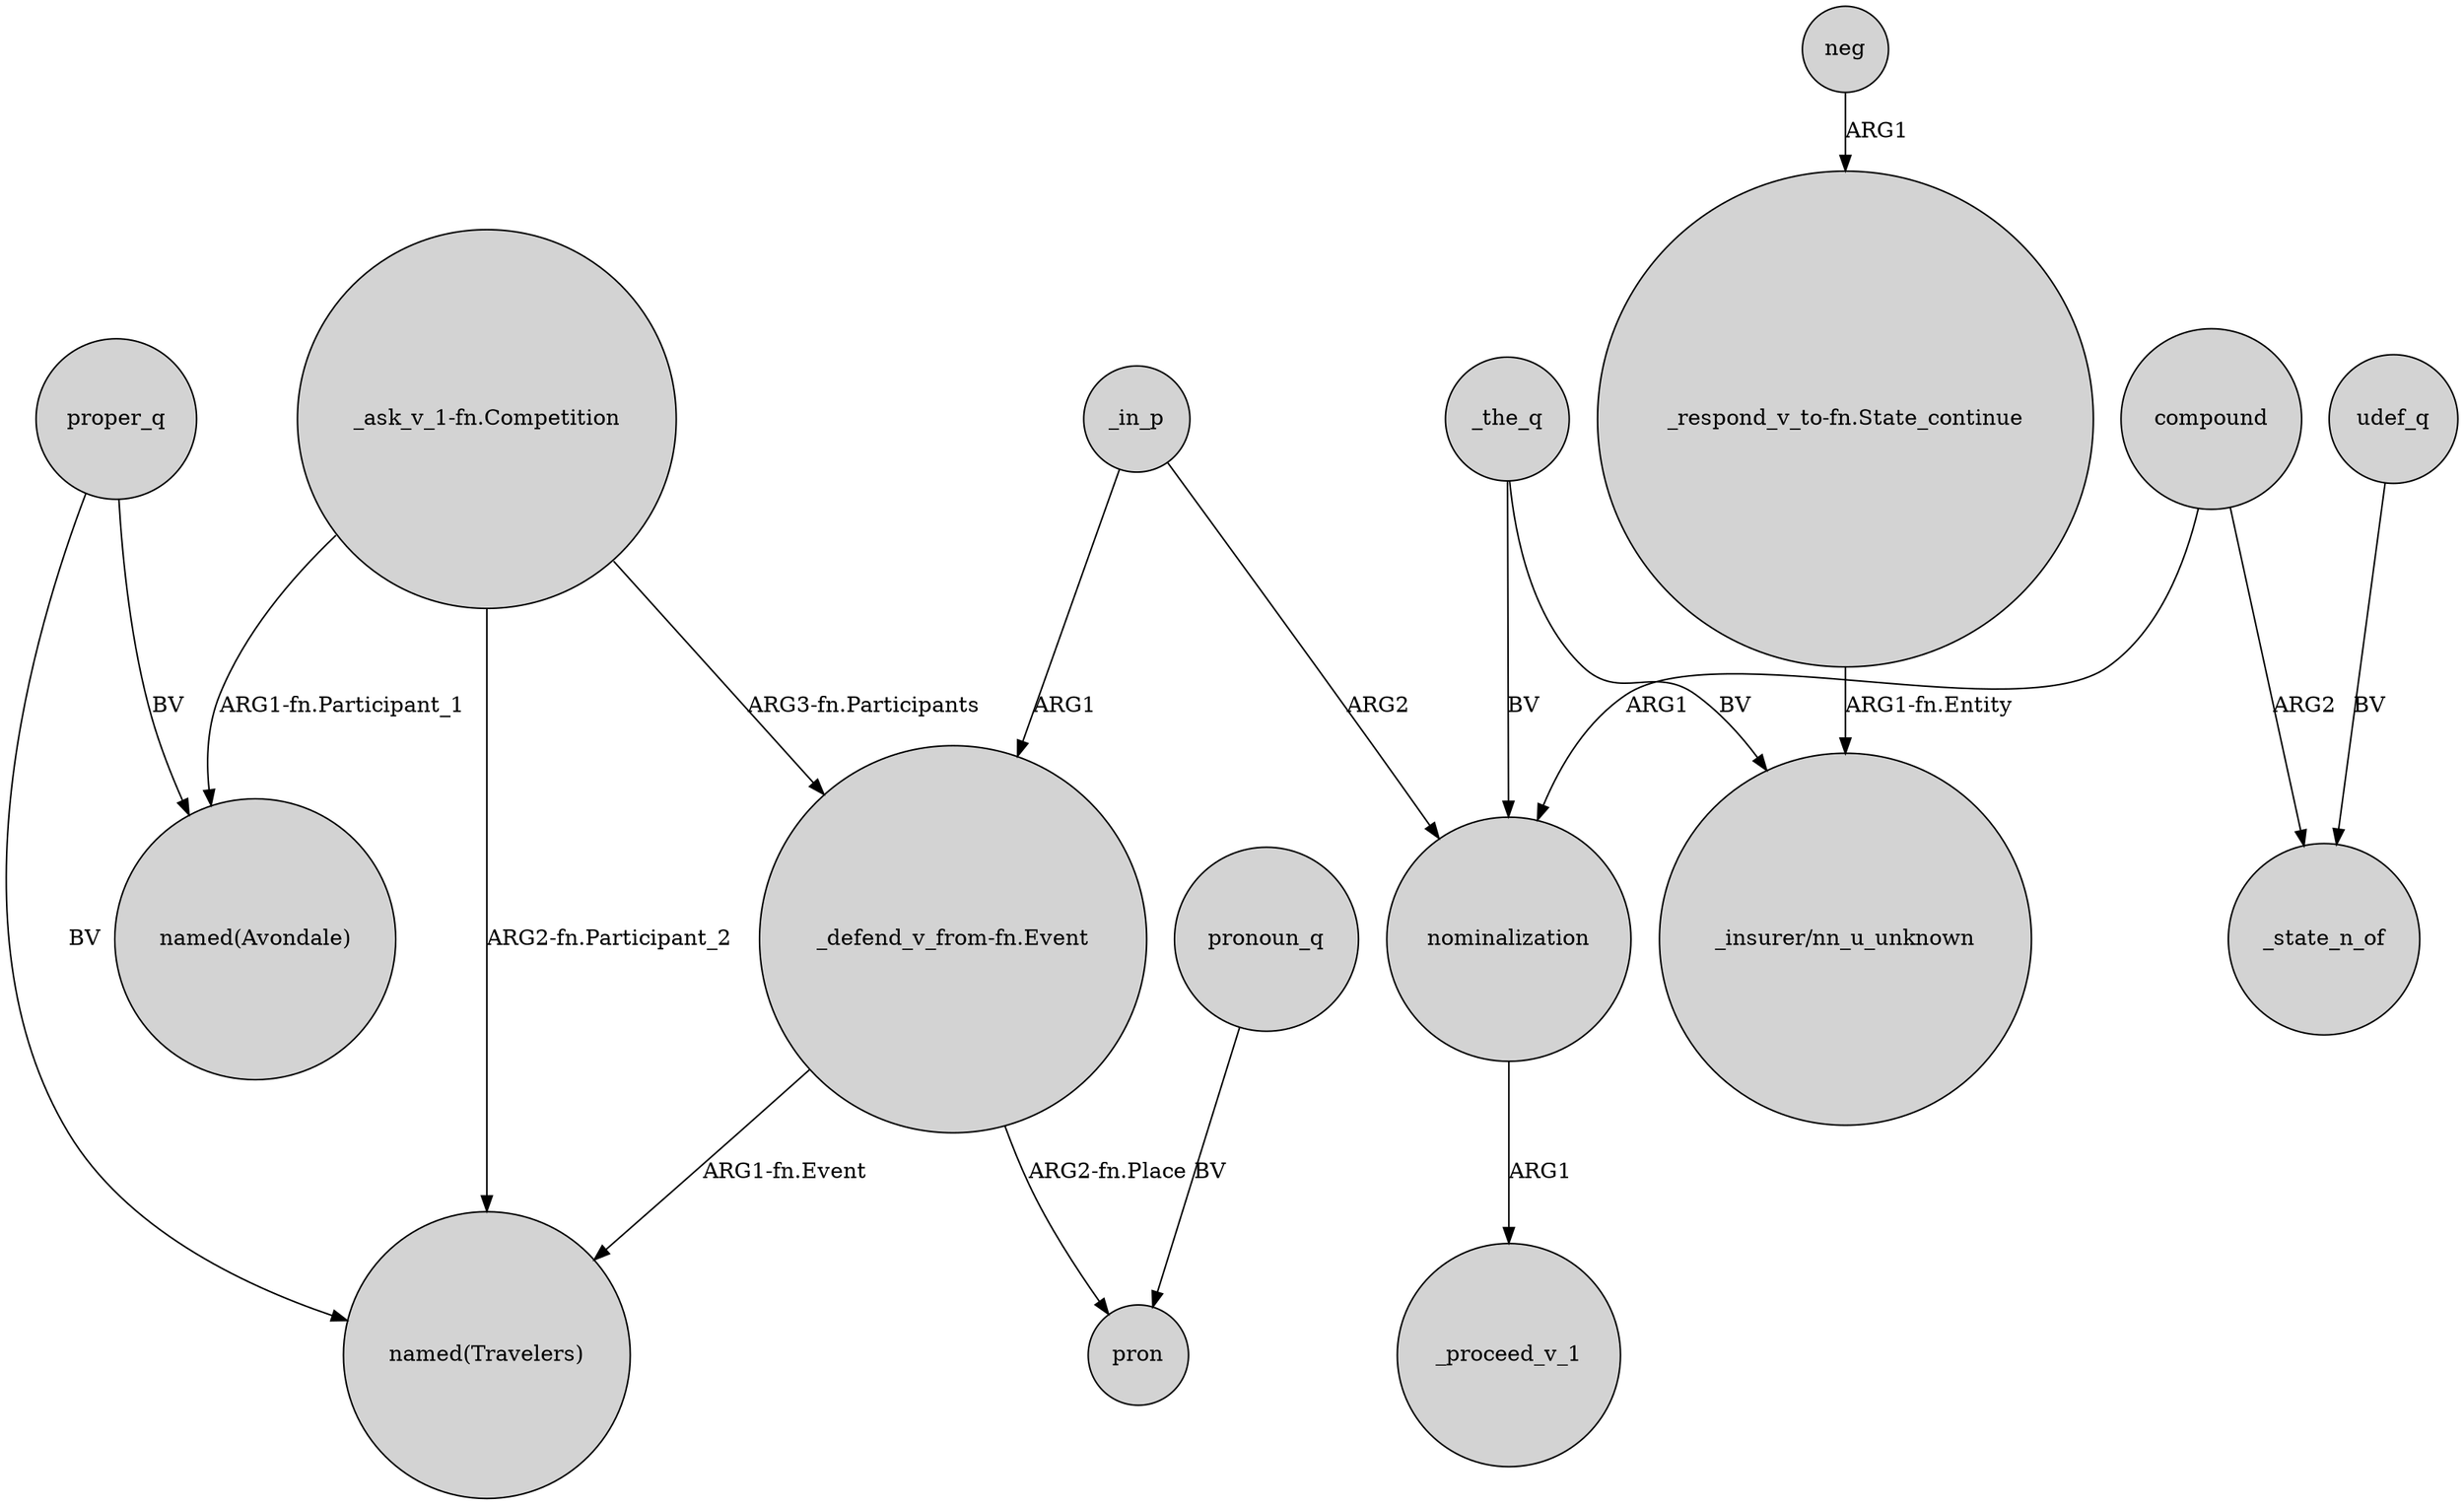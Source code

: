 digraph {
	node [shape=circle style=filled]
	proper_q -> "named(Travelers)" [label=BV]
	udef_q -> _state_n_of [label=BV]
	_the_q -> nominalization [label=BV]
	_in_p -> "_defend_v_from-fn.Event" [label=ARG1]
	compound -> _state_n_of [label=ARG2]
	nominalization -> _proceed_v_1 [label=ARG1]
	"_respond_v_to-fn.State_continue" -> "_insurer/nn_u_unknown" [label="ARG1-fn.Entity"]
	_in_p -> nominalization [label=ARG2]
	"_ask_v_1-fn.Competition" -> "named(Travelers)" [label="ARG2-fn.Participant_2"]
	"_defend_v_from-fn.Event" -> "named(Travelers)" [label="ARG1-fn.Event"]
	neg -> "_respond_v_to-fn.State_continue" [label=ARG1]
	"_ask_v_1-fn.Competition" -> "named(Avondale)" [label="ARG1-fn.Participant_1"]
	"_ask_v_1-fn.Competition" -> "_defend_v_from-fn.Event" [label="ARG3-fn.Participants"]
	compound -> nominalization [label=ARG1]
	proper_q -> "named(Avondale)" [label=BV]
	_the_q -> "_insurer/nn_u_unknown" [label=BV]
	pronoun_q -> pron [label=BV]
	"_defend_v_from-fn.Event" -> pron [label="ARG2-fn.Place"]
}
